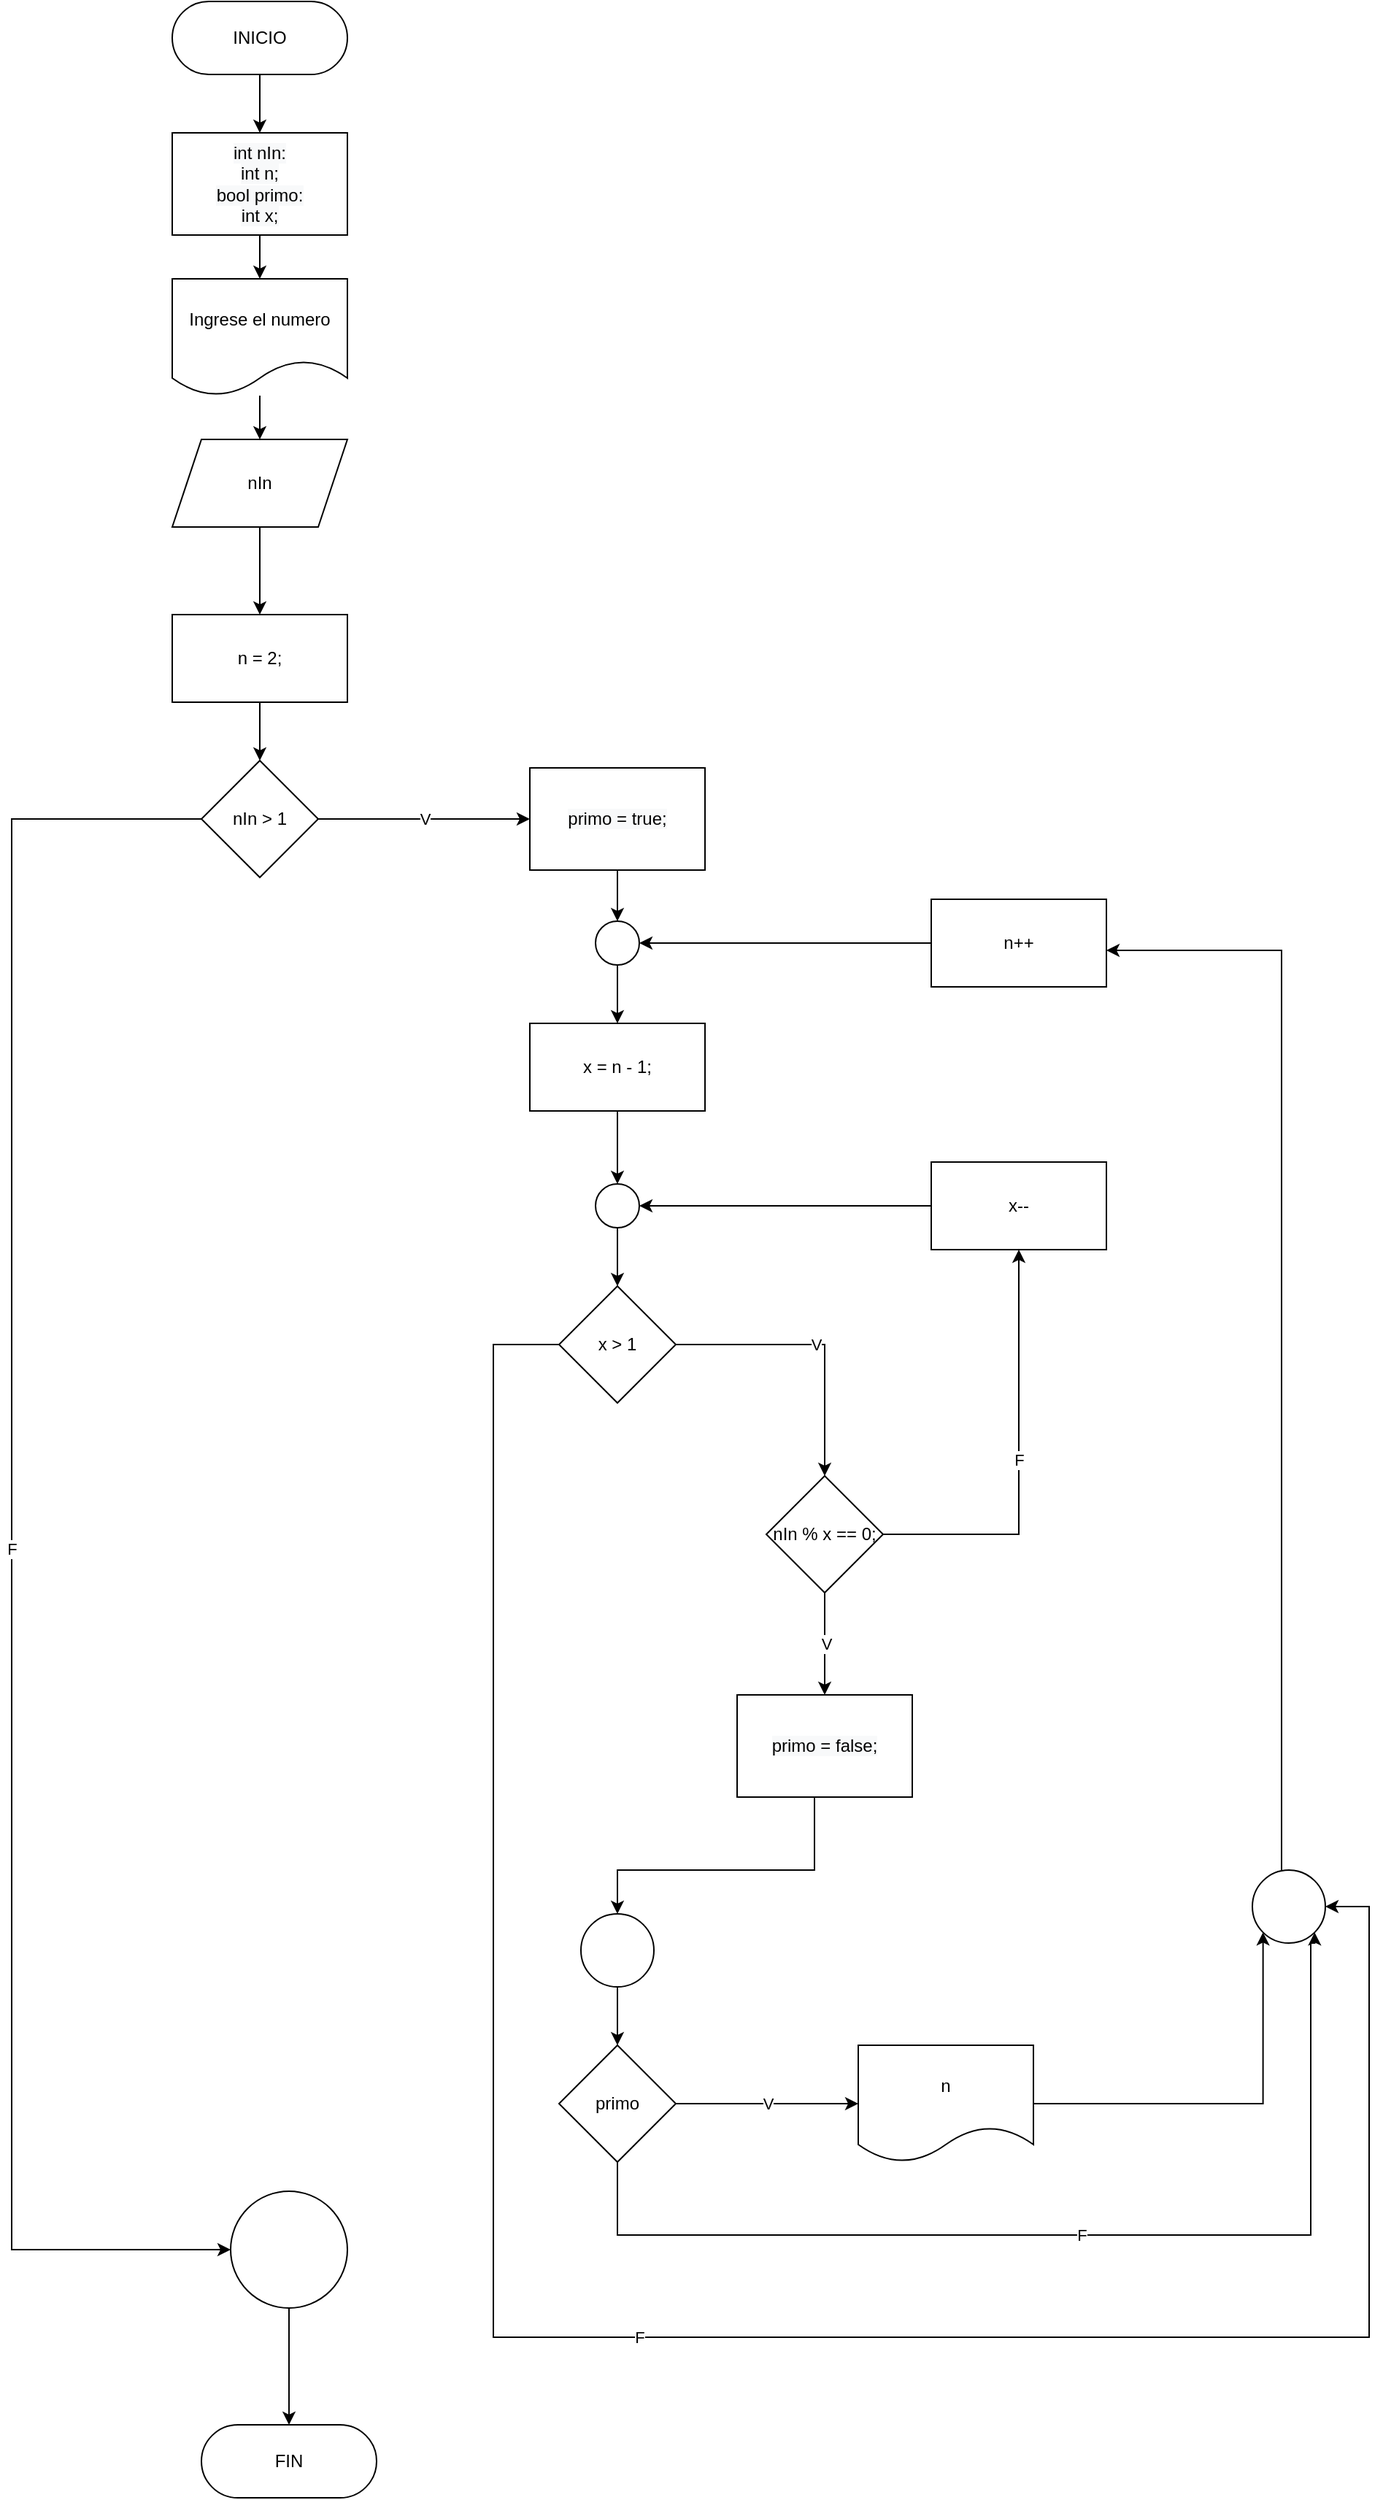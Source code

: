<mxfile version="20.2.3" type="github">
  <diagram id="C5RBs43oDa-KdzZeNtuy" name="Page-1">
    <mxGraphModel dx="1578" dy="1973" grid="1" gridSize="10" guides="1" tooltips="1" connect="1" arrows="1" fold="1" page="1" pageScale="1" pageWidth="827" pageHeight="1169" math="0" shadow="0">
      <root>
        <mxCell id="WIyWlLk6GJQsqaUBKTNV-0" />
        <mxCell id="WIyWlLk6GJQsqaUBKTNV-1" parent="WIyWlLk6GJQsqaUBKTNV-0" />
        <mxCell id="dCPYGXt_jROoWqE-Jf7P-8" style="edgeStyle=orthogonalEdgeStyle;rounded=0;orthogonalLoop=1;jettySize=auto;html=1;" edge="1" parent="WIyWlLk6GJQsqaUBKTNV-1" source="dCPYGXt_jROoWqE-Jf7P-0" target="dCPYGXt_jROoWqE-Jf7P-7">
          <mxGeometry relative="1" as="geometry" />
        </mxCell>
        <mxCell id="dCPYGXt_jROoWqE-Jf7P-0" value="INICIO" style="rounded=1;whiteSpace=wrap;html=1;arcSize=50;" vertex="1" parent="WIyWlLk6GJQsqaUBKTNV-1">
          <mxGeometry x="340" y="-40" width="120" height="50" as="geometry" />
        </mxCell>
        <mxCell id="dCPYGXt_jROoWqE-Jf7P-1" value="FIN" style="rounded=1;whiteSpace=wrap;html=1;arcSize=50;" vertex="1" parent="WIyWlLk6GJQsqaUBKTNV-1">
          <mxGeometry x="360" y="1620" width="120" height="50" as="geometry" />
        </mxCell>
        <mxCell id="dCPYGXt_jROoWqE-Jf7P-14" style="edgeStyle=orthogonalEdgeStyle;rounded=0;orthogonalLoop=1;jettySize=auto;html=1;" edge="1" parent="WIyWlLk6GJQsqaUBKTNV-1" source="dCPYGXt_jROoWqE-Jf7P-3" target="dCPYGXt_jROoWqE-Jf7P-13">
          <mxGeometry relative="1" as="geometry" />
        </mxCell>
        <mxCell id="dCPYGXt_jROoWqE-Jf7P-3" value="Ingrese el numero" style="shape=document;whiteSpace=wrap;html=1;boundedLbl=1;" vertex="1" parent="WIyWlLk6GJQsqaUBKTNV-1">
          <mxGeometry x="340" y="150" width="120" height="80" as="geometry" />
        </mxCell>
        <mxCell id="dCPYGXt_jROoWqE-Jf7P-9" style="edgeStyle=orthogonalEdgeStyle;rounded=0;orthogonalLoop=1;jettySize=auto;html=1;" edge="1" parent="WIyWlLk6GJQsqaUBKTNV-1" source="dCPYGXt_jROoWqE-Jf7P-7" target="dCPYGXt_jROoWqE-Jf7P-3">
          <mxGeometry relative="1" as="geometry" />
        </mxCell>
        <mxCell id="dCPYGXt_jROoWqE-Jf7P-7" value="&lt;span style=&quot;color: rgb(0, 0, 0); font-family: Helvetica; font-size: 12px; font-style: normal; font-variant-ligatures: normal; font-variant-caps: normal; font-weight: 400; letter-spacing: normal; orphans: 2; text-align: center; text-indent: 0px; text-transform: none; widows: 2; word-spacing: 0px; -webkit-text-stroke-width: 0px; background-color: rgb(248, 249, 250); text-decoration-thickness: initial; text-decoration-style: initial; text-decoration-color: initial; float: none; display: inline !important;&quot;&gt;int nIn:&lt;/span&gt;&lt;br style=&quot;color: rgb(0, 0, 0); font-family: Helvetica; font-size: 12px; font-style: normal; font-variant-ligatures: normal; font-variant-caps: normal; font-weight: 400; letter-spacing: normal; orphans: 2; text-align: center; text-indent: 0px; text-transform: none; widows: 2; word-spacing: 0px; -webkit-text-stroke-width: 0px; background-color: rgb(248, 249, 250); text-decoration-thickness: initial; text-decoration-style: initial; text-decoration-color: initial;&quot;&gt;&lt;span style=&quot;color: rgb(0, 0, 0); font-family: Helvetica; font-size: 12px; font-style: normal; font-variant-ligatures: normal; font-variant-caps: normal; font-weight: 400; letter-spacing: normal; orphans: 2; text-align: center; text-indent: 0px; text-transform: none; widows: 2; word-spacing: 0px; -webkit-text-stroke-width: 0px; background-color: rgb(248, 249, 250); text-decoration-thickness: initial; text-decoration-style: initial; text-decoration-color: initial; float: none; display: inline !important;&quot;&gt;int n;&lt;/span&gt;&lt;br style=&quot;color: rgb(0, 0, 0); font-family: Helvetica; font-size: 12px; font-style: normal; font-variant-ligatures: normal; font-variant-caps: normal; font-weight: 400; letter-spacing: normal; orphans: 2; text-align: center; text-indent: 0px; text-transform: none; widows: 2; word-spacing: 0px; -webkit-text-stroke-width: 0px; background-color: rgb(248, 249, 250); text-decoration-thickness: initial; text-decoration-style: initial; text-decoration-color: initial;&quot;&gt;&lt;span style=&quot;color: rgb(0, 0, 0); font-family: Helvetica; font-size: 12px; font-style: normal; font-variant-ligatures: normal; font-variant-caps: normal; font-weight: 400; letter-spacing: normal; orphans: 2; text-align: center; text-indent: 0px; text-transform: none; widows: 2; word-spacing: 0px; -webkit-text-stroke-width: 0px; background-color: rgb(248, 249, 250); text-decoration-thickness: initial; text-decoration-style: initial; text-decoration-color: initial; float: none; display: inline !important;&quot;&gt;bool primo:&lt;br&gt;int x;&lt;br&gt;&lt;/span&gt;" style="rounded=0;whiteSpace=wrap;html=1;" vertex="1" parent="WIyWlLk6GJQsqaUBKTNV-1">
          <mxGeometry x="340" y="50" width="120" height="70" as="geometry" />
        </mxCell>
        <mxCell id="dCPYGXt_jROoWqE-Jf7P-16" value="F" style="edgeStyle=orthogonalEdgeStyle;rounded=0;orthogonalLoop=1;jettySize=auto;html=1;entryX=0;entryY=0.5;entryDx=0;entryDy=0;" edge="1" parent="WIyWlLk6GJQsqaUBKTNV-1" source="dCPYGXt_jROoWqE-Jf7P-10" target="dCPYGXt_jROoWqE-Jf7P-63">
          <mxGeometry relative="1" as="geometry">
            <Array as="points">
              <mxPoint x="230" y="520" />
              <mxPoint x="230" y="1500" />
            </Array>
          </mxGeometry>
        </mxCell>
        <mxCell id="dCPYGXt_jROoWqE-Jf7P-25" value="V" style="edgeStyle=orthogonalEdgeStyle;rounded=0;orthogonalLoop=1;jettySize=auto;html=1;" edge="1" parent="WIyWlLk6GJQsqaUBKTNV-1" source="dCPYGXt_jROoWqE-Jf7P-10" target="dCPYGXt_jROoWqE-Jf7P-24">
          <mxGeometry relative="1" as="geometry" />
        </mxCell>
        <mxCell id="dCPYGXt_jROoWqE-Jf7P-10" value="nIn &amp;gt; 1" style="rhombus;whiteSpace=wrap;html=1;" vertex="1" parent="WIyWlLk6GJQsqaUBKTNV-1">
          <mxGeometry x="360" y="480" width="80" height="80" as="geometry" />
        </mxCell>
        <mxCell id="dCPYGXt_jROoWqE-Jf7P-67" style="edgeStyle=orthogonalEdgeStyle;rounded=0;orthogonalLoop=1;jettySize=auto;html=1;" edge="1" parent="WIyWlLk6GJQsqaUBKTNV-1" source="dCPYGXt_jROoWqE-Jf7P-13" target="dCPYGXt_jROoWqE-Jf7P-65">
          <mxGeometry relative="1" as="geometry" />
        </mxCell>
        <mxCell id="dCPYGXt_jROoWqE-Jf7P-13" value="nIn" style="shape=parallelogram;perimeter=parallelogramPerimeter;whiteSpace=wrap;html=1;fixedSize=1;" vertex="1" parent="WIyWlLk6GJQsqaUBKTNV-1">
          <mxGeometry x="340" y="260" width="120" height="60" as="geometry" />
        </mxCell>
        <mxCell id="dCPYGXt_jROoWqE-Jf7P-34" style="edgeStyle=orthogonalEdgeStyle;rounded=0;orthogonalLoop=1;jettySize=auto;html=1;" edge="1" parent="WIyWlLk6GJQsqaUBKTNV-1" source="dCPYGXt_jROoWqE-Jf7P-22" target="dCPYGXt_jROoWqE-Jf7P-32">
          <mxGeometry relative="1" as="geometry" />
        </mxCell>
        <mxCell id="dCPYGXt_jROoWqE-Jf7P-22" value="" style="ellipse;whiteSpace=wrap;html=1;aspect=fixed;" vertex="1" parent="WIyWlLk6GJQsqaUBKTNV-1">
          <mxGeometry x="630" y="590" width="30" height="30" as="geometry" />
        </mxCell>
        <mxCell id="dCPYGXt_jROoWqE-Jf7P-26" style="edgeStyle=orthogonalEdgeStyle;rounded=0;orthogonalLoop=1;jettySize=auto;html=1;entryX=0.5;entryY=0;entryDx=0;entryDy=0;" edge="1" parent="WIyWlLk6GJQsqaUBKTNV-1" source="dCPYGXt_jROoWqE-Jf7P-24" target="dCPYGXt_jROoWqE-Jf7P-22">
          <mxGeometry relative="1" as="geometry" />
        </mxCell>
        <mxCell id="dCPYGXt_jROoWqE-Jf7P-24" value="&lt;span style=&quot;color: rgb(0, 0, 0); font-family: Helvetica; font-size: 12px; font-style: normal; font-variant-ligatures: normal; font-variant-caps: normal; font-weight: 400; letter-spacing: normal; orphans: 2; text-align: center; text-indent: 0px; text-transform: none; widows: 2; word-spacing: 0px; -webkit-text-stroke-width: 0px; background-color: rgb(248, 249, 250); text-decoration-thickness: initial; text-decoration-style: initial; text-decoration-color: initial; float: none; display: inline !important;&quot;&gt;primo = true;&lt;br&gt;&lt;/span&gt;" style="rounded=0;whiteSpace=wrap;html=1;" vertex="1" parent="WIyWlLk6GJQsqaUBKTNV-1">
          <mxGeometry x="585" y="485" width="120" height="70" as="geometry" />
        </mxCell>
        <mxCell id="dCPYGXt_jROoWqE-Jf7P-37" value="V" style="edgeStyle=orthogonalEdgeStyle;rounded=0;orthogonalLoop=1;jettySize=auto;html=1;" edge="1" parent="WIyWlLk6GJQsqaUBKTNV-1" source="dCPYGXt_jROoWqE-Jf7P-29" target="dCPYGXt_jROoWqE-Jf7P-36">
          <mxGeometry relative="1" as="geometry" />
        </mxCell>
        <mxCell id="dCPYGXt_jROoWqE-Jf7P-52" value="F" style="edgeStyle=orthogonalEdgeStyle;rounded=0;orthogonalLoop=1;jettySize=auto;html=1;entryX=1;entryY=0.5;entryDx=0;entryDy=0;" edge="1" parent="WIyWlLk6GJQsqaUBKTNV-1" source="dCPYGXt_jROoWqE-Jf7P-29" target="dCPYGXt_jROoWqE-Jf7P-68">
          <mxGeometry relative="1" as="geometry">
            <mxPoint x="530" y="1070" as="targetPoint" />
            <Array as="points">
              <mxPoint x="560" y="880" />
              <mxPoint x="560" y="1560" />
              <mxPoint x="1160" y="1560" />
              <mxPoint x="1160" y="1265" />
            </Array>
          </mxGeometry>
        </mxCell>
        <mxCell id="dCPYGXt_jROoWqE-Jf7P-29" value="x &amp;gt; 1" style="rhombus;whiteSpace=wrap;html=1;" vertex="1" parent="WIyWlLk6GJQsqaUBKTNV-1">
          <mxGeometry x="605" y="840" width="80" height="80" as="geometry" />
        </mxCell>
        <mxCell id="dCPYGXt_jROoWqE-Jf7P-31" style="edgeStyle=orthogonalEdgeStyle;rounded=0;orthogonalLoop=1;jettySize=auto;html=1;" edge="1" parent="WIyWlLk6GJQsqaUBKTNV-1" source="dCPYGXt_jROoWqE-Jf7P-30" target="dCPYGXt_jROoWqE-Jf7P-29">
          <mxGeometry relative="1" as="geometry" />
        </mxCell>
        <mxCell id="dCPYGXt_jROoWqE-Jf7P-30" value="" style="ellipse;whiteSpace=wrap;html=1;aspect=fixed;" vertex="1" parent="WIyWlLk6GJQsqaUBKTNV-1">
          <mxGeometry x="630" y="770" width="30" height="30" as="geometry" />
        </mxCell>
        <mxCell id="dCPYGXt_jROoWqE-Jf7P-33" style="edgeStyle=orthogonalEdgeStyle;rounded=0;orthogonalLoop=1;jettySize=auto;html=1;entryX=0.5;entryY=0;entryDx=0;entryDy=0;" edge="1" parent="WIyWlLk6GJQsqaUBKTNV-1" source="dCPYGXt_jROoWqE-Jf7P-32" target="dCPYGXt_jROoWqE-Jf7P-30">
          <mxGeometry relative="1" as="geometry" />
        </mxCell>
        <mxCell id="dCPYGXt_jROoWqE-Jf7P-32" value="x = n - 1;" style="rounded=0;whiteSpace=wrap;html=1;" vertex="1" parent="WIyWlLk6GJQsqaUBKTNV-1">
          <mxGeometry x="585" y="660" width="120" height="60" as="geometry" />
        </mxCell>
        <mxCell id="dCPYGXt_jROoWqE-Jf7P-38" value="V" style="edgeStyle=orthogonalEdgeStyle;rounded=0;orthogonalLoop=1;jettySize=auto;html=1;" edge="1" parent="WIyWlLk6GJQsqaUBKTNV-1" source="dCPYGXt_jROoWqE-Jf7P-36">
          <mxGeometry relative="1" as="geometry">
            <mxPoint x="787" y="1120" as="targetPoint" />
          </mxGeometry>
        </mxCell>
        <mxCell id="dCPYGXt_jROoWqE-Jf7P-50" value="F" style="edgeStyle=orthogonalEdgeStyle;rounded=0;orthogonalLoop=1;jettySize=auto;html=1;" edge="1" parent="WIyWlLk6GJQsqaUBKTNV-1" source="dCPYGXt_jROoWqE-Jf7P-36" target="dCPYGXt_jROoWqE-Jf7P-49">
          <mxGeometry relative="1" as="geometry" />
        </mxCell>
        <mxCell id="dCPYGXt_jROoWqE-Jf7P-36" value="nIn % x == 0;" style="rhombus;whiteSpace=wrap;html=1;" vertex="1" parent="WIyWlLk6GJQsqaUBKTNV-1">
          <mxGeometry x="747" y="970" width="80" height="80" as="geometry" />
        </mxCell>
        <mxCell id="dCPYGXt_jROoWqE-Jf7P-54" style="edgeStyle=orthogonalEdgeStyle;rounded=0;orthogonalLoop=1;jettySize=auto;html=1;entryX=0.5;entryY=0;entryDx=0;entryDy=0;" edge="1" parent="WIyWlLk6GJQsqaUBKTNV-1" source="dCPYGXt_jROoWqE-Jf7P-39" target="dCPYGXt_jROoWqE-Jf7P-53">
          <mxGeometry relative="1" as="geometry">
            <Array as="points">
              <mxPoint x="780" y="1240" />
              <mxPoint x="645" y="1240" />
            </Array>
          </mxGeometry>
        </mxCell>
        <mxCell id="dCPYGXt_jROoWqE-Jf7P-39" value="&lt;span style=&quot;color: rgb(0, 0, 0); font-family: Helvetica; font-size: 12px; font-style: normal; font-variant-ligatures: normal; font-variant-caps: normal; font-weight: 400; letter-spacing: normal; orphans: 2; text-align: center; text-indent: 0px; text-transform: none; widows: 2; word-spacing: 0px; -webkit-text-stroke-width: 0px; background-color: rgb(248, 249, 250); text-decoration-thickness: initial; text-decoration-style: initial; text-decoration-color: initial; float: none; display: inline !important;&quot;&gt;primo = false;&lt;br&gt;&lt;/span&gt;" style="rounded=0;whiteSpace=wrap;html=1;" vertex="1" parent="WIyWlLk6GJQsqaUBKTNV-1">
          <mxGeometry x="727" y="1120" width="120" height="70" as="geometry" />
        </mxCell>
        <mxCell id="dCPYGXt_jROoWqE-Jf7P-60" value="V" style="edgeStyle=orthogonalEdgeStyle;rounded=0;orthogonalLoop=1;jettySize=auto;html=1;" edge="1" parent="WIyWlLk6GJQsqaUBKTNV-1" source="dCPYGXt_jROoWqE-Jf7P-44" target="dCPYGXt_jROoWqE-Jf7P-59">
          <mxGeometry relative="1" as="geometry" />
        </mxCell>
        <mxCell id="dCPYGXt_jROoWqE-Jf7P-69" value="F" style="edgeStyle=orthogonalEdgeStyle;rounded=0;orthogonalLoop=1;jettySize=auto;html=1;entryX=1;entryY=1;entryDx=0;entryDy=0;" edge="1" parent="WIyWlLk6GJQsqaUBKTNV-1" source="dCPYGXt_jROoWqE-Jf7P-44" target="dCPYGXt_jROoWqE-Jf7P-68">
          <mxGeometry relative="1" as="geometry">
            <Array as="points">
              <mxPoint x="645" y="1490" />
              <mxPoint x="1120" y="1490" />
              <mxPoint x="1120" y="1290" />
              <mxPoint x="1123" y="1290" />
            </Array>
          </mxGeometry>
        </mxCell>
        <mxCell id="dCPYGXt_jROoWqE-Jf7P-44" value="primo" style="rhombus;whiteSpace=wrap;html=1;" vertex="1" parent="WIyWlLk6GJQsqaUBKTNV-1">
          <mxGeometry x="605" y="1360" width="80" height="80" as="geometry" />
        </mxCell>
        <mxCell id="dCPYGXt_jROoWqE-Jf7P-51" style="edgeStyle=orthogonalEdgeStyle;rounded=0;orthogonalLoop=1;jettySize=auto;html=1;entryX=1;entryY=0.5;entryDx=0;entryDy=0;" edge="1" parent="WIyWlLk6GJQsqaUBKTNV-1" source="dCPYGXt_jROoWqE-Jf7P-49" target="dCPYGXt_jROoWqE-Jf7P-30">
          <mxGeometry relative="1" as="geometry" />
        </mxCell>
        <mxCell id="dCPYGXt_jROoWqE-Jf7P-49" value="x--" style="rounded=0;whiteSpace=wrap;html=1;" vertex="1" parent="WIyWlLk6GJQsqaUBKTNV-1">
          <mxGeometry x="860" y="755" width="120" height="60" as="geometry" />
        </mxCell>
        <mxCell id="dCPYGXt_jROoWqE-Jf7P-55" style="edgeStyle=orthogonalEdgeStyle;rounded=0;orthogonalLoop=1;jettySize=auto;html=1;entryX=0.5;entryY=0;entryDx=0;entryDy=0;" edge="1" parent="WIyWlLk6GJQsqaUBKTNV-1" source="dCPYGXt_jROoWqE-Jf7P-53" target="dCPYGXt_jROoWqE-Jf7P-44">
          <mxGeometry relative="1" as="geometry" />
        </mxCell>
        <mxCell id="dCPYGXt_jROoWqE-Jf7P-53" value="" style="ellipse;whiteSpace=wrap;html=1;aspect=fixed;" vertex="1" parent="WIyWlLk6GJQsqaUBKTNV-1">
          <mxGeometry x="620" y="1270" width="50" height="50" as="geometry" />
        </mxCell>
        <mxCell id="dCPYGXt_jROoWqE-Jf7P-58" style="edgeStyle=orthogonalEdgeStyle;rounded=0;orthogonalLoop=1;jettySize=auto;html=1;entryX=1;entryY=0.5;entryDx=0;entryDy=0;" edge="1" parent="WIyWlLk6GJQsqaUBKTNV-1" source="dCPYGXt_jROoWqE-Jf7P-56" target="dCPYGXt_jROoWqE-Jf7P-22">
          <mxGeometry relative="1" as="geometry" />
        </mxCell>
        <mxCell id="dCPYGXt_jROoWqE-Jf7P-56" value="n++" style="rounded=0;whiteSpace=wrap;html=1;" vertex="1" parent="WIyWlLk6GJQsqaUBKTNV-1">
          <mxGeometry x="860" y="575" width="120" height="60" as="geometry" />
        </mxCell>
        <mxCell id="dCPYGXt_jROoWqE-Jf7P-70" style="edgeStyle=orthogonalEdgeStyle;rounded=0;orthogonalLoop=1;jettySize=auto;html=1;entryX=0;entryY=1;entryDx=0;entryDy=0;" edge="1" parent="WIyWlLk6GJQsqaUBKTNV-1" source="dCPYGXt_jROoWqE-Jf7P-59" target="dCPYGXt_jROoWqE-Jf7P-68">
          <mxGeometry relative="1" as="geometry" />
        </mxCell>
        <mxCell id="dCPYGXt_jROoWqE-Jf7P-59" value="n" style="shape=document;whiteSpace=wrap;html=1;boundedLbl=1;" vertex="1" parent="WIyWlLk6GJQsqaUBKTNV-1">
          <mxGeometry x="810" y="1360" width="120" height="80" as="geometry" />
        </mxCell>
        <mxCell id="dCPYGXt_jROoWqE-Jf7P-64" style="edgeStyle=orthogonalEdgeStyle;rounded=0;orthogonalLoop=1;jettySize=auto;html=1;entryX=0.5;entryY=0;entryDx=0;entryDy=0;" edge="1" parent="WIyWlLk6GJQsqaUBKTNV-1" source="dCPYGXt_jROoWqE-Jf7P-63" target="dCPYGXt_jROoWqE-Jf7P-1">
          <mxGeometry relative="1" as="geometry" />
        </mxCell>
        <mxCell id="dCPYGXt_jROoWqE-Jf7P-63" value="" style="ellipse;whiteSpace=wrap;html=1;aspect=fixed;" vertex="1" parent="WIyWlLk6GJQsqaUBKTNV-1">
          <mxGeometry x="380" y="1460" width="80" height="80" as="geometry" />
        </mxCell>
        <mxCell id="dCPYGXt_jROoWqE-Jf7P-66" style="edgeStyle=orthogonalEdgeStyle;rounded=0;orthogonalLoop=1;jettySize=auto;html=1;" edge="1" parent="WIyWlLk6GJQsqaUBKTNV-1" source="dCPYGXt_jROoWqE-Jf7P-65" target="dCPYGXt_jROoWqE-Jf7P-10">
          <mxGeometry relative="1" as="geometry" />
        </mxCell>
        <mxCell id="dCPYGXt_jROoWqE-Jf7P-65" value="n = 2;" style="rounded=0;whiteSpace=wrap;html=1;" vertex="1" parent="WIyWlLk6GJQsqaUBKTNV-1">
          <mxGeometry x="340" y="380" width="120" height="60" as="geometry" />
        </mxCell>
        <mxCell id="dCPYGXt_jROoWqE-Jf7P-71" style="edgeStyle=orthogonalEdgeStyle;rounded=0;orthogonalLoop=1;jettySize=auto;html=1;" edge="1" parent="WIyWlLk6GJQsqaUBKTNV-1" source="dCPYGXt_jROoWqE-Jf7P-68">
          <mxGeometry relative="1" as="geometry">
            <mxPoint x="980" y="610" as="targetPoint" />
            <Array as="points">
              <mxPoint x="1100" y="610" />
              <mxPoint x="980" y="610" />
            </Array>
          </mxGeometry>
        </mxCell>
        <mxCell id="dCPYGXt_jROoWqE-Jf7P-68" value="" style="ellipse;whiteSpace=wrap;html=1;aspect=fixed;" vertex="1" parent="WIyWlLk6GJQsqaUBKTNV-1">
          <mxGeometry x="1080" y="1240" width="50" height="50" as="geometry" />
        </mxCell>
      </root>
    </mxGraphModel>
  </diagram>
</mxfile>
